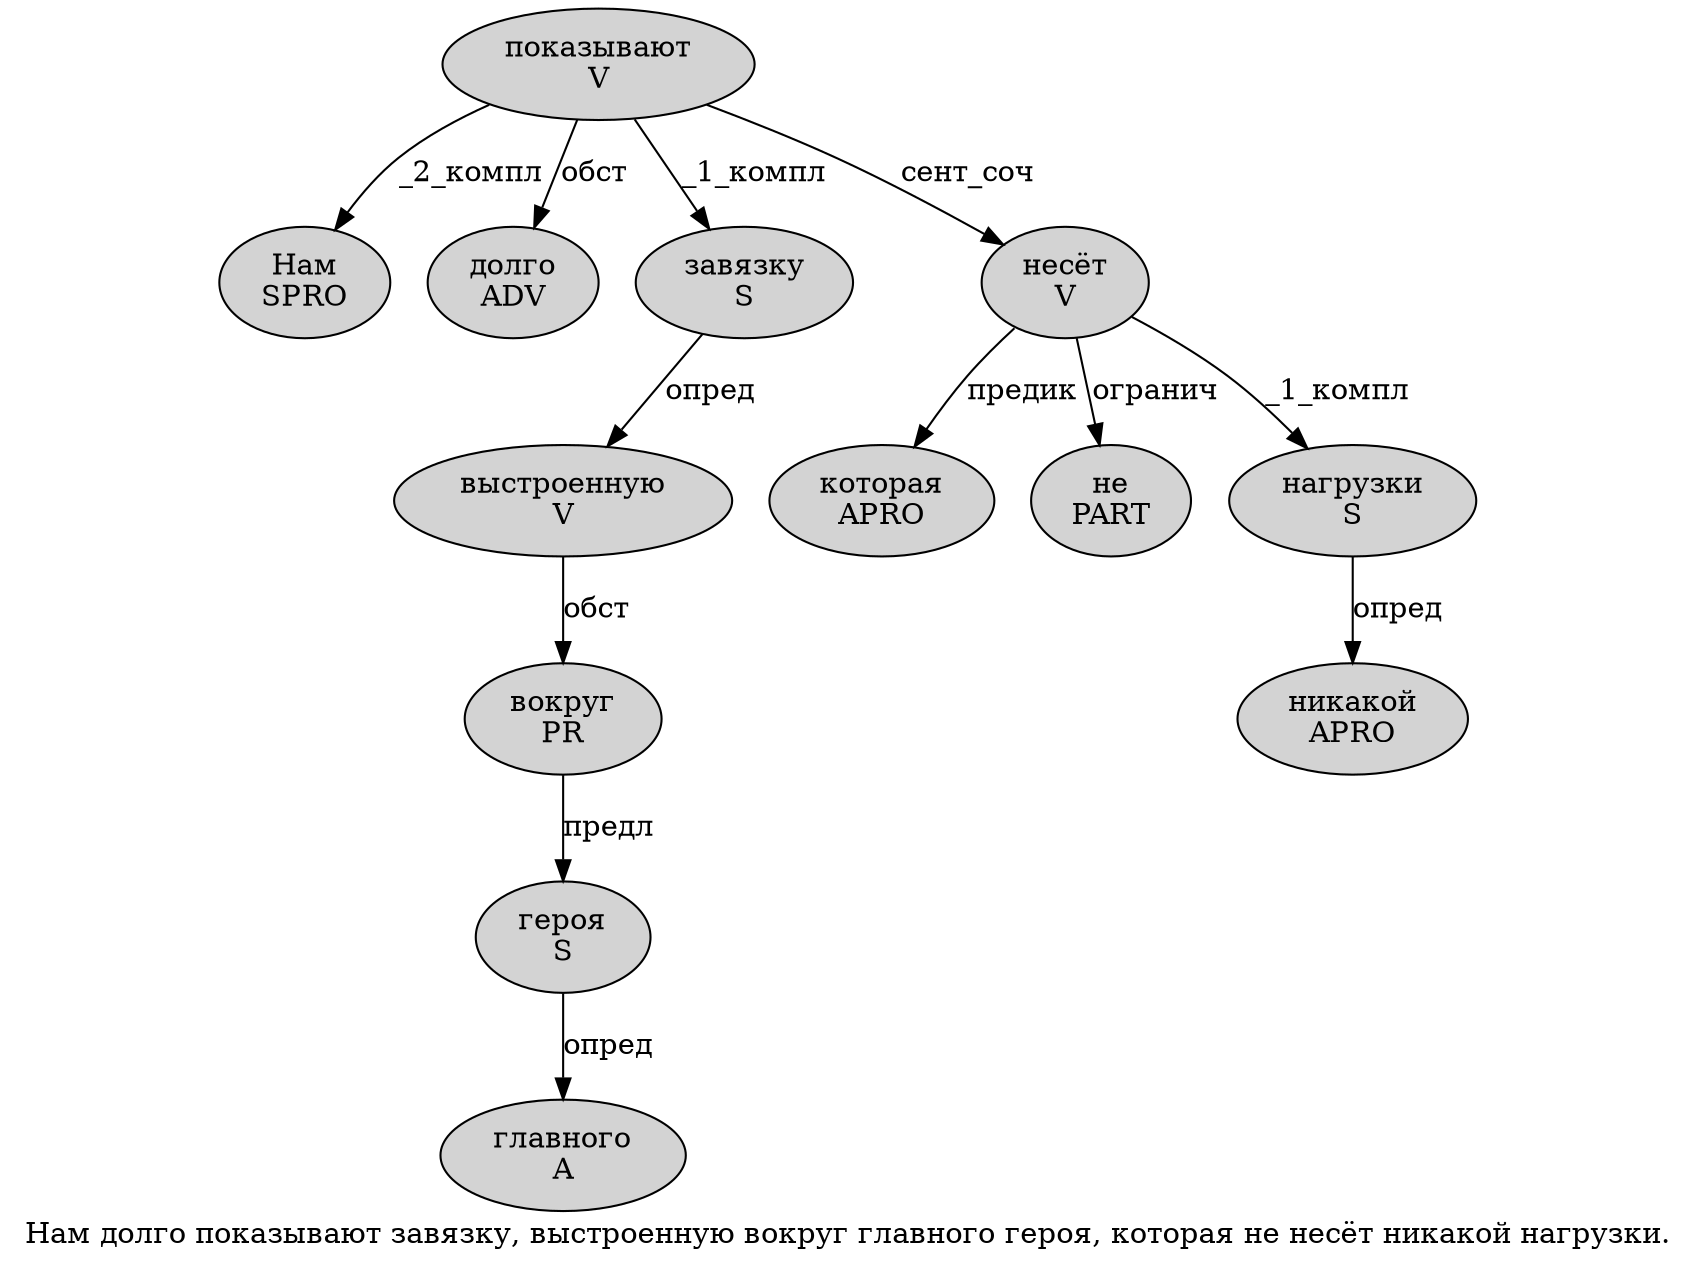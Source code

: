 digraph SENTENCE_4660 {
	graph [label="Нам долго показывают завязку, выстроенную вокруг главного героя, которая не несёт никакой нагрузки."]
	node [style=filled]
		0 [label="Нам
SPRO" color="" fillcolor=lightgray penwidth=1 shape=ellipse]
		1 [label="долго
ADV" color="" fillcolor=lightgray penwidth=1 shape=ellipse]
		2 [label="показывают
V" color="" fillcolor=lightgray penwidth=1 shape=ellipse]
		3 [label="завязку
S" color="" fillcolor=lightgray penwidth=1 shape=ellipse]
		5 [label="выстроенную
V" color="" fillcolor=lightgray penwidth=1 shape=ellipse]
		6 [label="вокруг
PR" color="" fillcolor=lightgray penwidth=1 shape=ellipse]
		7 [label="главного
A" color="" fillcolor=lightgray penwidth=1 shape=ellipse]
		8 [label="героя
S" color="" fillcolor=lightgray penwidth=1 shape=ellipse]
		10 [label="которая
APRO" color="" fillcolor=lightgray penwidth=1 shape=ellipse]
		11 [label="не
PART" color="" fillcolor=lightgray penwidth=1 shape=ellipse]
		12 [label="несёт
V" color="" fillcolor=lightgray penwidth=1 shape=ellipse]
		13 [label="никакой
APRO" color="" fillcolor=lightgray penwidth=1 shape=ellipse]
		14 [label="нагрузки
S" color="" fillcolor=lightgray penwidth=1 shape=ellipse]
			2 -> 0 [label="_2_компл"]
			2 -> 1 [label="обст"]
			2 -> 3 [label="_1_компл"]
			2 -> 12 [label="сент_соч"]
			5 -> 6 [label="обст"]
			14 -> 13 [label="опред"]
			3 -> 5 [label="опред"]
			6 -> 8 [label="предл"]
			8 -> 7 [label="опред"]
			12 -> 10 [label="предик"]
			12 -> 11 [label="огранич"]
			12 -> 14 [label="_1_компл"]
}